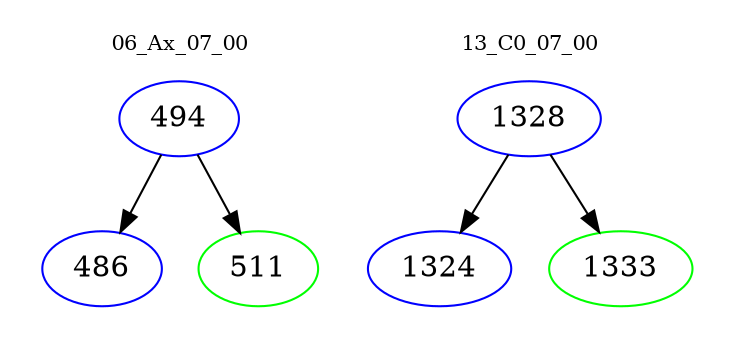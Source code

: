digraph{
subgraph cluster_0 {
color = white
label = "06_Ax_07_00";
fontsize=10;
T0_494 [label="494", color="blue"]
T0_494 -> T0_486 [color="black"]
T0_486 [label="486", color="blue"]
T0_494 -> T0_511 [color="black"]
T0_511 [label="511", color="green"]
}
subgraph cluster_1 {
color = white
label = "13_C0_07_00";
fontsize=10;
T1_1328 [label="1328", color="blue"]
T1_1328 -> T1_1324 [color="black"]
T1_1324 [label="1324", color="blue"]
T1_1328 -> T1_1333 [color="black"]
T1_1333 [label="1333", color="green"]
}
}
